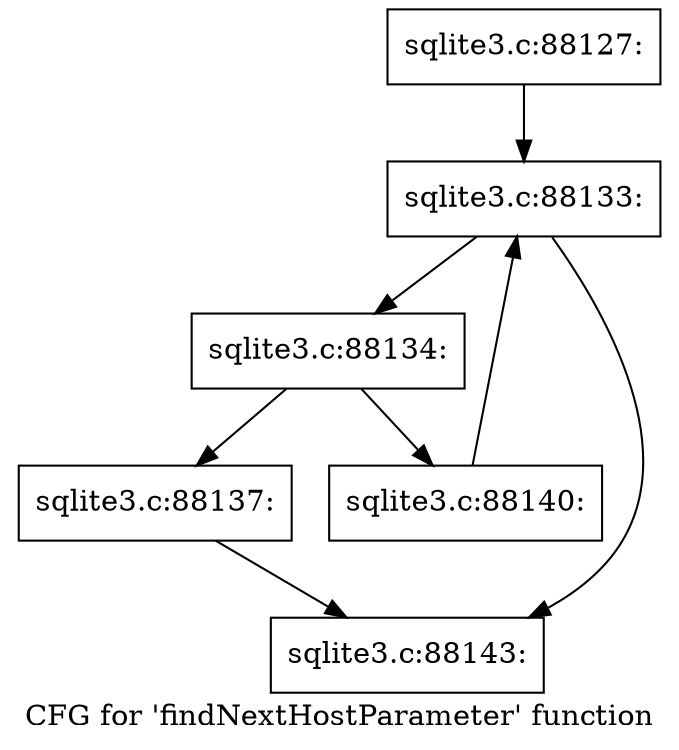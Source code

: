 digraph "CFG for 'findNextHostParameter' function" {
	label="CFG for 'findNextHostParameter' function";

	Node0x55c0f857c510 [shape=record,label="{sqlite3.c:88127:}"];
	Node0x55c0f857c510 -> Node0x55c0f8593690;
	Node0x55c0f8593690 [shape=record,label="{sqlite3.c:88133:}"];
	Node0x55c0f8593690 -> Node0x55c0f8593ab0;
	Node0x55c0f8593690 -> Node0x55c0f85937f0;
	Node0x55c0f8593ab0 [shape=record,label="{sqlite3.c:88134:}"];
	Node0x55c0f8593ab0 -> Node0x55c0f6931710;
	Node0x55c0f8593ab0 -> Node0x55c0f85943d0;
	Node0x55c0f6931710 [shape=record,label="{sqlite3.c:88137:}"];
	Node0x55c0f6931710 -> Node0x55c0f85937f0;
	Node0x55c0f85943d0 [shape=record,label="{sqlite3.c:88140:}"];
	Node0x55c0f85943d0 -> Node0x55c0f8593690;
	Node0x55c0f85937f0 [shape=record,label="{sqlite3.c:88143:}"];
}
